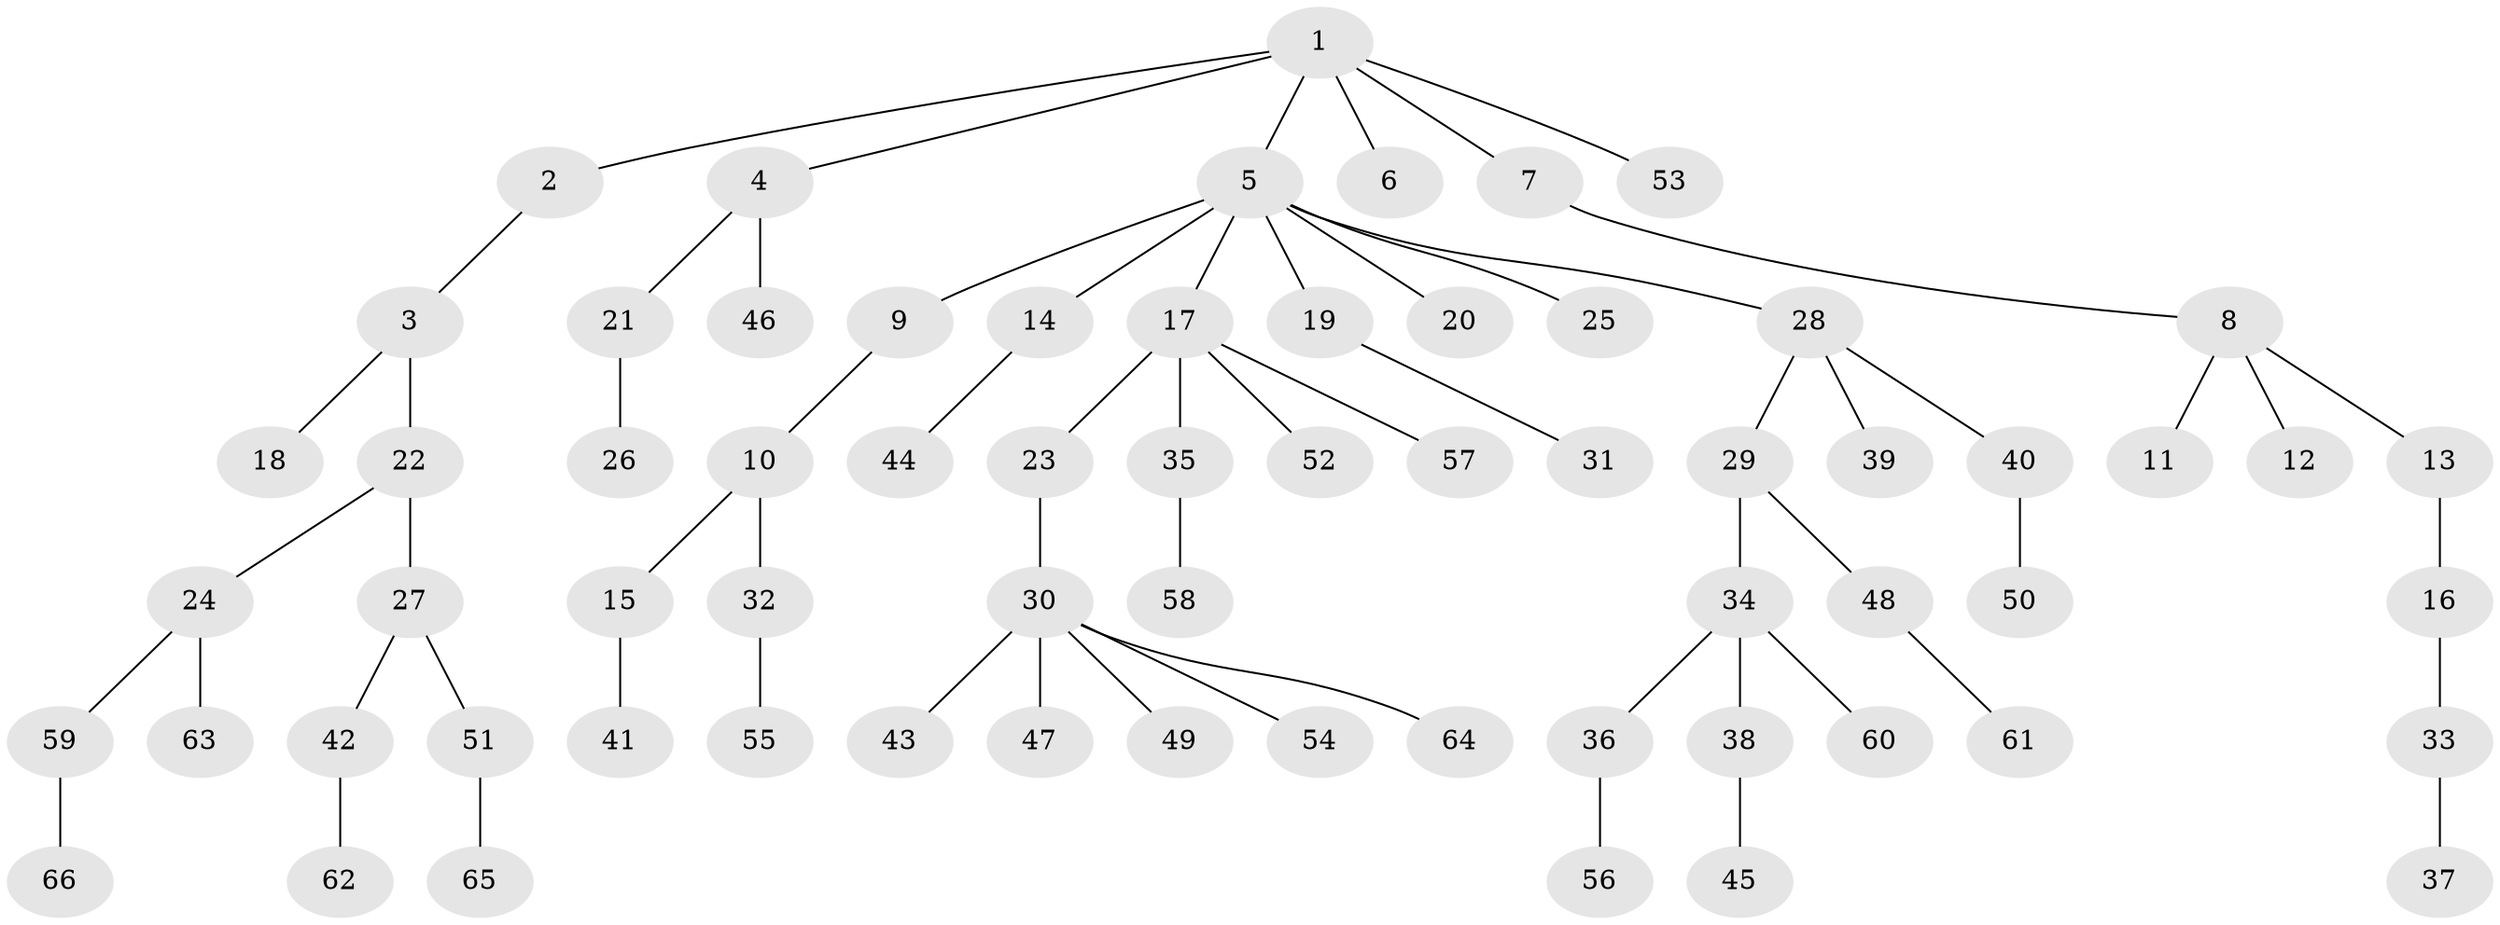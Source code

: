 // coarse degree distribution, {1: 0.8461538461538461, 20: 0.038461538461538464, 2: 0.07692307692307693, 4: 0.038461538461538464}
// Generated by graph-tools (version 1.1) at 2025/55/03/04/25 21:55:57]
// undirected, 66 vertices, 65 edges
graph export_dot {
graph [start="1"]
  node [color=gray90,style=filled];
  1;
  2;
  3;
  4;
  5;
  6;
  7;
  8;
  9;
  10;
  11;
  12;
  13;
  14;
  15;
  16;
  17;
  18;
  19;
  20;
  21;
  22;
  23;
  24;
  25;
  26;
  27;
  28;
  29;
  30;
  31;
  32;
  33;
  34;
  35;
  36;
  37;
  38;
  39;
  40;
  41;
  42;
  43;
  44;
  45;
  46;
  47;
  48;
  49;
  50;
  51;
  52;
  53;
  54;
  55;
  56;
  57;
  58;
  59;
  60;
  61;
  62;
  63;
  64;
  65;
  66;
  1 -- 2;
  1 -- 4;
  1 -- 5;
  1 -- 6;
  1 -- 7;
  1 -- 53;
  2 -- 3;
  3 -- 18;
  3 -- 22;
  4 -- 21;
  4 -- 46;
  5 -- 9;
  5 -- 14;
  5 -- 17;
  5 -- 19;
  5 -- 20;
  5 -- 25;
  5 -- 28;
  7 -- 8;
  8 -- 11;
  8 -- 12;
  8 -- 13;
  9 -- 10;
  10 -- 15;
  10 -- 32;
  13 -- 16;
  14 -- 44;
  15 -- 41;
  16 -- 33;
  17 -- 23;
  17 -- 35;
  17 -- 52;
  17 -- 57;
  19 -- 31;
  21 -- 26;
  22 -- 24;
  22 -- 27;
  23 -- 30;
  24 -- 59;
  24 -- 63;
  27 -- 42;
  27 -- 51;
  28 -- 29;
  28 -- 39;
  28 -- 40;
  29 -- 34;
  29 -- 48;
  30 -- 43;
  30 -- 47;
  30 -- 49;
  30 -- 54;
  30 -- 64;
  32 -- 55;
  33 -- 37;
  34 -- 36;
  34 -- 38;
  34 -- 60;
  35 -- 58;
  36 -- 56;
  38 -- 45;
  40 -- 50;
  42 -- 62;
  48 -- 61;
  51 -- 65;
  59 -- 66;
}

